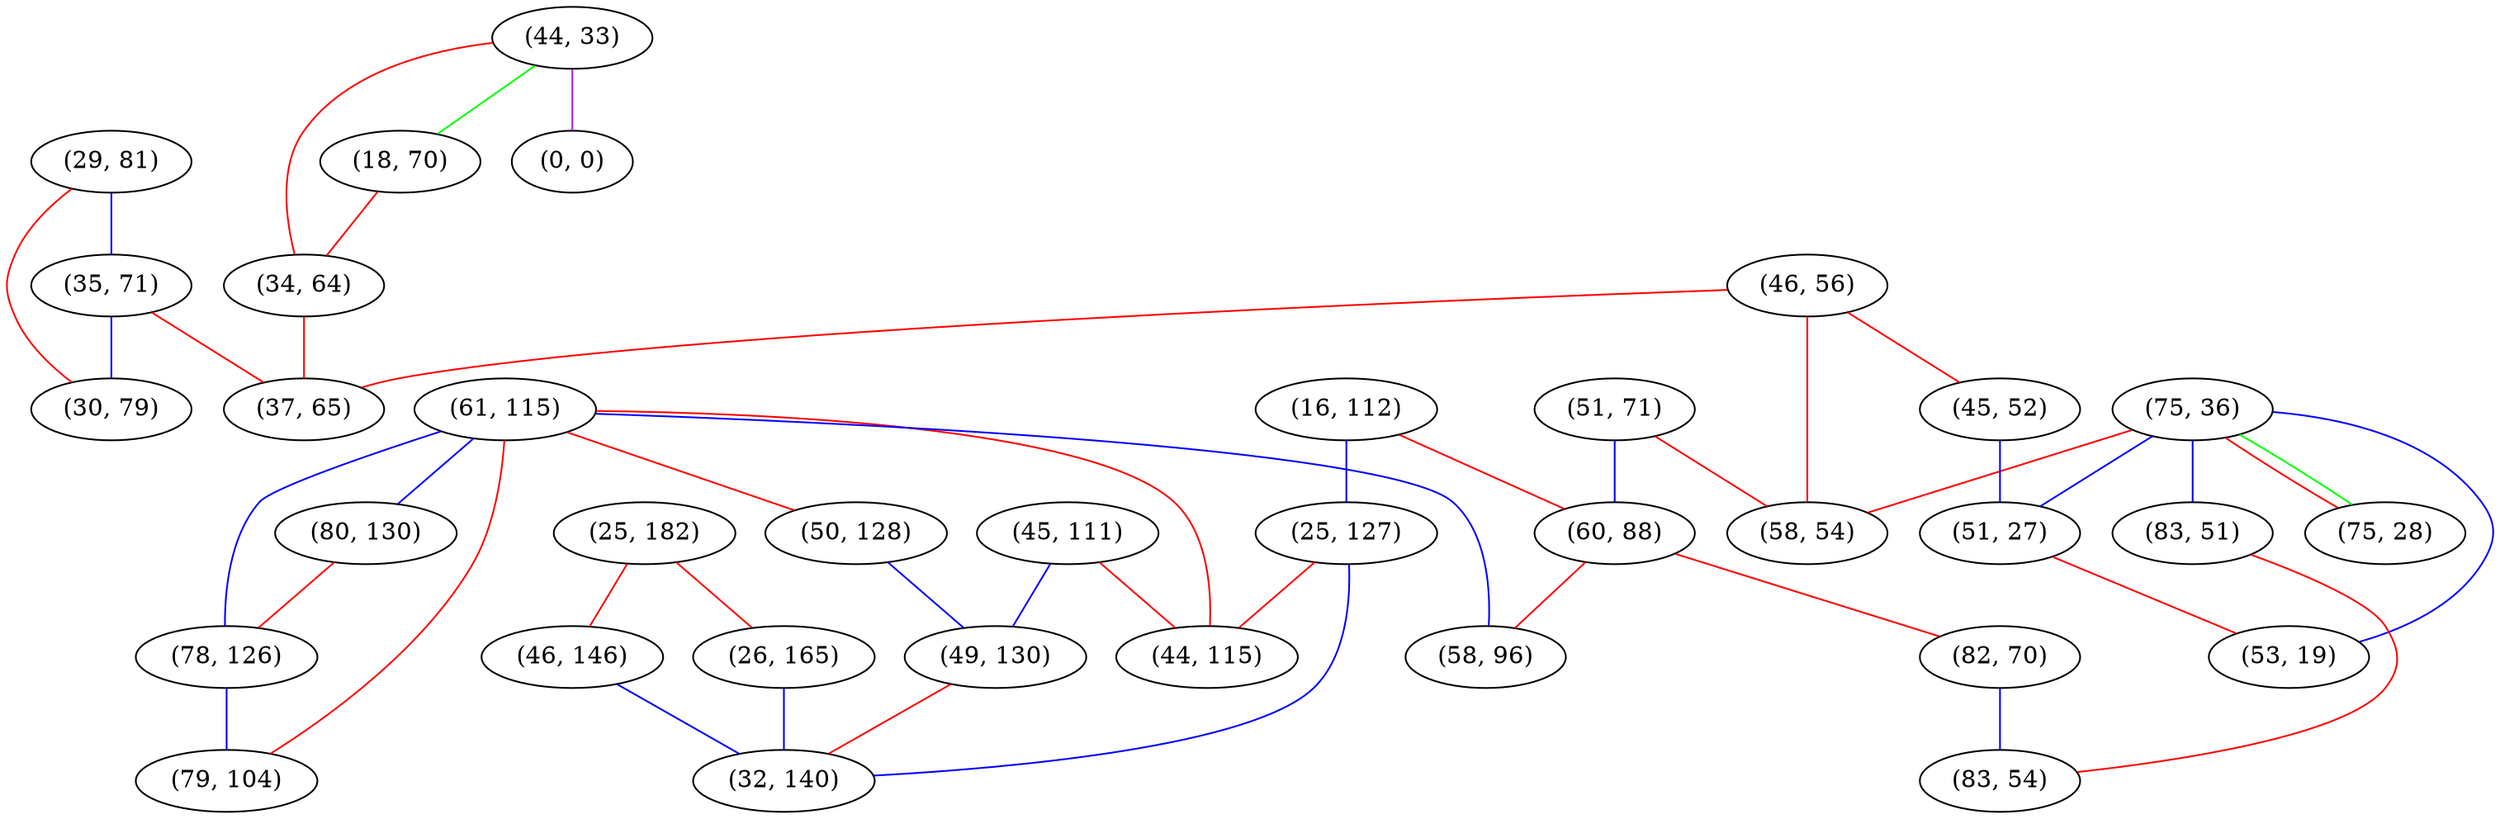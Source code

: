 graph "" {
"(29, 81)";
"(44, 33)";
"(61, 115)";
"(51, 71)";
"(45, 111)";
"(46, 56)";
"(18, 70)";
"(25, 182)";
"(50, 128)";
"(16, 112)";
"(75, 36)";
"(25, 127)";
"(58, 54)";
"(44, 115)";
"(45, 52)";
"(60, 88)";
"(0, 0)";
"(58, 96)";
"(46, 146)";
"(75, 28)";
"(80, 130)";
"(51, 27)";
"(49, 130)";
"(34, 64)";
"(26, 165)";
"(82, 70)";
"(35, 71)";
"(30, 79)";
"(53, 19)";
"(83, 51)";
"(78, 126)";
"(32, 140)";
"(79, 104)";
"(83, 54)";
"(37, 65)";
"(29, 81)" -- "(35, 71)"  [color=blue, key=0, weight=3];
"(29, 81)" -- "(30, 79)"  [color=red, key=0, weight=1];
"(44, 33)" -- "(34, 64)"  [color=red, key=0, weight=1];
"(44, 33)" -- "(18, 70)"  [color=green, key=0, weight=2];
"(44, 33)" -- "(0, 0)"  [color=purple, key=0, weight=4];
"(61, 115)" -- "(50, 128)"  [color=red, key=0, weight=1];
"(61, 115)" -- "(78, 126)"  [color=blue, key=0, weight=3];
"(61, 115)" -- "(58, 96)"  [color=blue, key=0, weight=3];
"(61, 115)" -- "(80, 130)"  [color=blue, key=0, weight=3];
"(61, 115)" -- "(44, 115)"  [color=red, key=0, weight=1];
"(61, 115)" -- "(79, 104)"  [color=red, key=0, weight=1];
"(51, 71)" -- "(58, 54)"  [color=red, key=0, weight=1];
"(51, 71)" -- "(60, 88)"  [color=blue, key=0, weight=3];
"(45, 111)" -- "(49, 130)"  [color=blue, key=0, weight=3];
"(45, 111)" -- "(44, 115)"  [color=red, key=0, weight=1];
"(46, 56)" -- "(37, 65)"  [color=red, key=0, weight=1];
"(46, 56)" -- "(45, 52)"  [color=red, key=0, weight=1];
"(46, 56)" -- "(58, 54)"  [color=red, key=0, weight=1];
"(18, 70)" -- "(34, 64)"  [color=red, key=0, weight=1];
"(25, 182)" -- "(26, 165)"  [color=red, key=0, weight=1];
"(25, 182)" -- "(46, 146)"  [color=red, key=0, weight=1];
"(50, 128)" -- "(49, 130)"  [color=blue, key=0, weight=3];
"(16, 112)" -- "(25, 127)"  [color=blue, key=0, weight=3];
"(16, 112)" -- "(60, 88)"  [color=red, key=0, weight=1];
"(75, 36)" -- "(83, 51)"  [color=blue, key=0, weight=3];
"(75, 36)" -- "(58, 54)"  [color=red, key=0, weight=1];
"(75, 36)" -- "(75, 28)"  [color=red, key=0, weight=1];
"(75, 36)" -- "(75, 28)"  [color=green, key=1, weight=2];
"(75, 36)" -- "(51, 27)"  [color=blue, key=0, weight=3];
"(75, 36)" -- "(53, 19)"  [color=blue, key=0, weight=3];
"(25, 127)" -- "(44, 115)"  [color=red, key=0, weight=1];
"(25, 127)" -- "(32, 140)"  [color=blue, key=0, weight=3];
"(45, 52)" -- "(51, 27)"  [color=blue, key=0, weight=3];
"(60, 88)" -- "(58, 96)"  [color=red, key=0, weight=1];
"(60, 88)" -- "(82, 70)"  [color=red, key=0, weight=1];
"(46, 146)" -- "(32, 140)"  [color=blue, key=0, weight=3];
"(80, 130)" -- "(78, 126)"  [color=red, key=0, weight=1];
"(51, 27)" -- "(53, 19)"  [color=red, key=0, weight=1];
"(49, 130)" -- "(32, 140)"  [color=red, key=0, weight=1];
"(34, 64)" -- "(37, 65)"  [color=red, key=0, weight=1];
"(26, 165)" -- "(32, 140)"  [color=blue, key=0, weight=3];
"(82, 70)" -- "(83, 54)"  [color=blue, key=0, weight=3];
"(35, 71)" -- "(37, 65)"  [color=red, key=0, weight=1];
"(35, 71)" -- "(30, 79)"  [color=blue, key=0, weight=3];
"(83, 51)" -- "(83, 54)"  [color=red, key=0, weight=1];
"(78, 126)" -- "(79, 104)"  [color=blue, key=0, weight=3];
}
